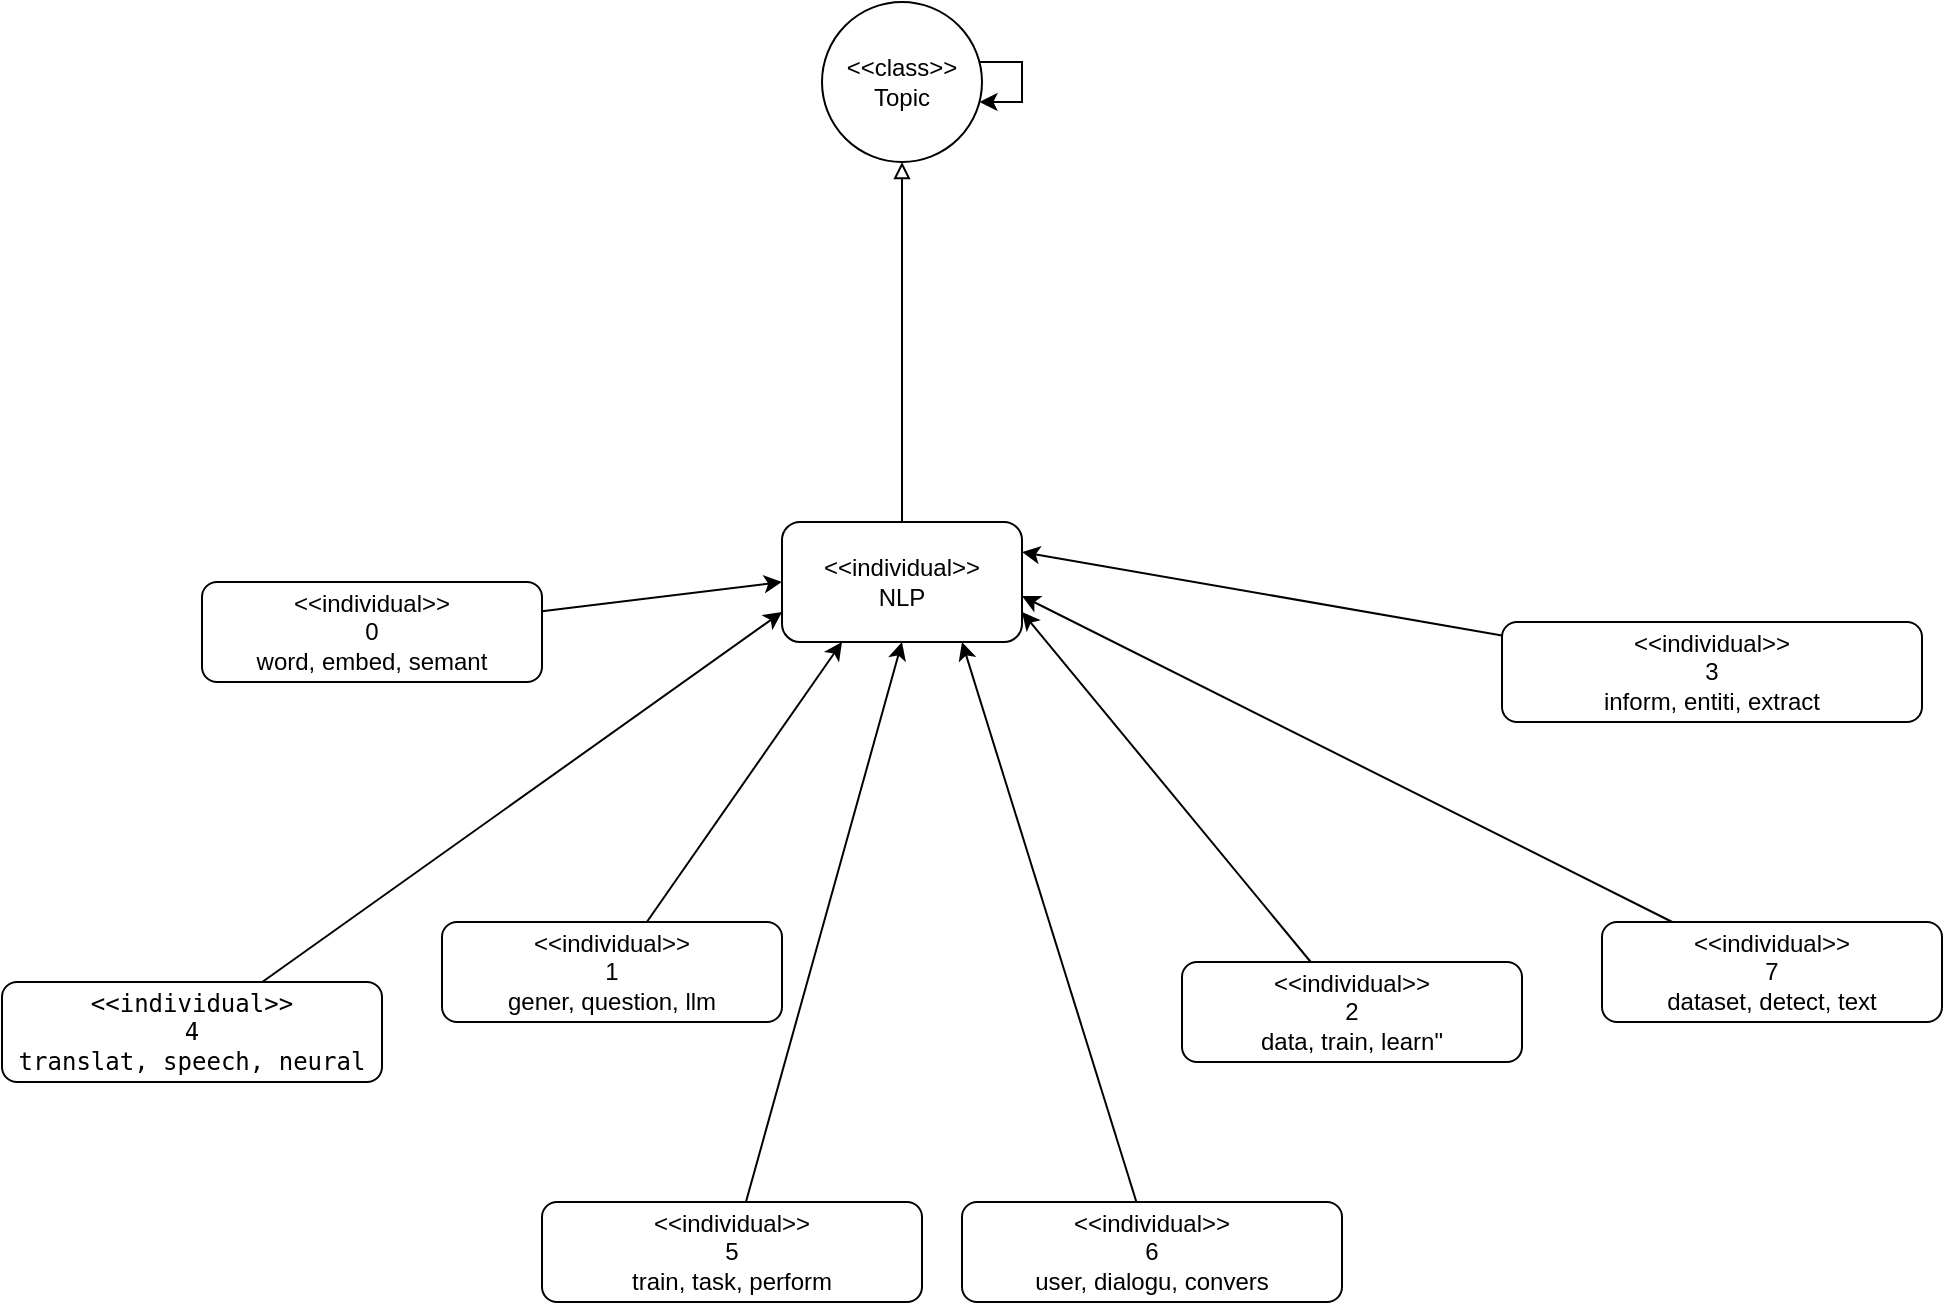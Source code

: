 <mxfile version="24.4.13" type="device">
  <diagram name="Seite-1" id="grgdsM75gmRHkkBOok7w">
    <mxGraphModel dx="1354" dy="1051" grid="1" gridSize="10" guides="1" tooltips="1" connect="1" arrows="1" fold="1" page="1" pageScale="1" pageWidth="1169" pageHeight="1654" math="0" shadow="0">
      <root>
        <mxCell id="0" />
        <mxCell id="1" parent="0" />
        <mxCell id="BZjcEhGuLW8aBq4DadZO-21" style="rounded=0;orthogonalLoop=1;jettySize=auto;html=1;entryX=0.5;entryY=1;entryDx=0;entryDy=0;endArrow=block;endFill=0;" edge="1" parent="1" source="BZjcEhGuLW8aBq4DadZO-1" target="BZjcEhGuLW8aBq4DadZO-18">
          <mxGeometry relative="1" as="geometry" />
        </mxCell>
        <mxCell id="BZjcEhGuLW8aBq4DadZO-1" value="&amp;lt;&amp;lt;individual&amp;gt;&amp;gt;&lt;br&gt;NLP" style="rounded=1;whiteSpace=wrap;html=1;" vertex="1" parent="1">
          <mxGeometry x="430" y="380" width="120" height="60" as="geometry" />
        </mxCell>
        <mxCell id="BZjcEhGuLW8aBq4DadZO-3" style="rounded=0;orthogonalLoop=1;jettySize=auto;html=1;entryX=0;entryY=0.5;entryDx=0;entryDy=0;" edge="1" parent="1" source="BZjcEhGuLW8aBq4DadZO-2" target="BZjcEhGuLW8aBq4DadZO-1">
          <mxGeometry relative="1" as="geometry" />
        </mxCell>
        <mxCell id="BZjcEhGuLW8aBq4DadZO-2" value="&amp;lt;&amp;lt;individual&amp;gt;&amp;gt;&lt;br&gt;0&lt;br&gt;word, embed, semant" style="rounded=1;whiteSpace=wrap;html=1;" vertex="1" parent="1">
          <mxGeometry x="140" y="410" width="170" height="50" as="geometry" />
        </mxCell>
        <mxCell id="BZjcEhGuLW8aBq4DadZO-5" style="rounded=0;orthogonalLoop=1;jettySize=auto;html=1;entryX=0.25;entryY=1;entryDx=0;entryDy=0;" edge="1" parent="1" source="BZjcEhGuLW8aBq4DadZO-4" target="BZjcEhGuLW8aBq4DadZO-1">
          <mxGeometry relative="1" as="geometry" />
        </mxCell>
        <mxCell id="BZjcEhGuLW8aBq4DadZO-4" value="&amp;lt;&amp;lt;individual&amp;gt;&amp;gt;&lt;br&gt;1&lt;br&gt;gener, question, llm" style="rounded=1;whiteSpace=wrap;html=1;" vertex="1" parent="1">
          <mxGeometry x="260" y="580" width="170" height="50" as="geometry" />
        </mxCell>
        <mxCell id="BZjcEhGuLW8aBq4DadZO-7" style="rounded=0;orthogonalLoop=1;jettySize=auto;html=1;entryX=1;entryY=0.75;entryDx=0;entryDy=0;" edge="1" parent="1" source="BZjcEhGuLW8aBq4DadZO-6" target="BZjcEhGuLW8aBq4DadZO-1">
          <mxGeometry relative="1" as="geometry" />
        </mxCell>
        <mxCell id="BZjcEhGuLW8aBq4DadZO-6" value="&amp;lt;&amp;lt;individual&amp;gt;&amp;gt;&lt;br&gt;2&lt;br&gt;data, train, learn&quot;" style="rounded=1;whiteSpace=wrap;html=1;" vertex="1" parent="1">
          <mxGeometry x="630" y="600" width="170" height="50" as="geometry" />
        </mxCell>
        <mxCell id="BZjcEhGuLW8aBq4DadZO-9" style="rounded=0;orthogonalLoop=1;jettySize=auto;html=1;entryX=1;entryY=0.25;entryDx=0;entryDy=0;" edge="1" parent="1" source="BZjcEhGuLW8aBq4DadZO-8" target="BZjcEhGuLW8aBq4DadZO-1">
          <mxGeometry relative="1" as="geometry" />
        </mxCell>
        <mxCell id="BZjcEhGuLW8aBq4DadZO-8" value="&amp;lt;&amp;lt;individual&amp;gt;&amp;gt;&lt;br&gt;3&lt;br&gt;inform, entiti, extract" style="rounded=1;whiteSpace=wrap;html=1;" vertex="1" parent="1">
          <mxGeometry x="790" y="430" width="210" height="50" as="geometry" />
        </mxCell>
        <mxCell id="BZjcEhGuLW8aBq4DadZO-11" style="rounded=0;orthogonalLoop=1;jettySize=auto;html=1;entryX=0;entryY=0.75;entryDx=0;entryDy=0;" edge="1" parent="1" source="BZjcEhGuLW8aBq4DadZO-10" target="BZjcEhGuLW8aBq4DadZO-1">
          <mxGeometry relative="1" as="geometry">
            <mxPoint x="420" y="440" as="targetPoint" />
          </mxGeometry>
        </mxCell>
        <mxCell id="BZjcEhGuLW8aBq4DadZO-10" value="&lt;pre&gt;&amp;lt;&amp;lt;individual&amp;gt;&amp;gt;&lt;br&gt;4&lt;br&gt;translat, speech, neural&lt;/pre&gt;" style="rounded=1;whiteSpace=wrap;html=1;" vertex="1" parent="1">
          <mxGeometry x="40" y="610" width="190" height="50" as="geometry" />
        </mxCell>
        <mxCell id="BZjcEhGuLW8aBq4DadZO-13" style="rounded=0;orthogonalLoop=1;jettySize=auto;html=1;entryX=0.5;entryY=1;entryDx=0;entryDy=0;" edge="1" parent="1" source="BZjcEhGuLW8aBq4DadZO-12" target="BZjcEhGuLW8aBq4DadZO-1">
          <mxGeometry relative="1" as="geometry" />
        </mxCell>
        <mxCell id="BZjcEhGuLW8aBq4DadZO-12" value="&amp;lt;&amp;lt;individual&amp;gt;&amp;gt;&lt;br&gt;5&lt;br&gt;train, task, perform" style="rounded=1;whiteSpace=wrap;html=1;" vertex="1" parent="1">
          <mxGeometry x="310" y="720" width="190" height="50" as="geometry" />
        </mxCell>
        <mxCell id="BZjcEhGuLW8aBq4DadZO-15" style="rounded=0;orthogonalLoop=1;jettySize=auto;html=1;entryX=0.75;entryY=1;entryDx=0;entryDy=0;" edge="1" parent="1" source="BZjcEhGuLW8aBq4DadZO-14" target="BZjcEhGuLW8aBq4DadZO-1">
          <mxGeometry relative="1" as="geometry" />
        </mxCell>
        <mxCell id="BZjcEhGuLW8aBq4DadZO-14" value="&amp;lt;&amp;lt;individual&amp;gt;&amp;gt;&lt;br&gt;6&lt;br&gt;user, dialogu, convers" style="rounded=1;whiteSpace=wrap;html=1;" vertex="1" parent="1">
          <mxGeometry x="520" y="720" width="190" height="50" as="geometry" />
        </mxCell>
        <mxCell id="BZjcEhGuLW8aBq4DadZO-16" value="&amp;lt;&amp;lt;individual&amp;gt;&amp;gt;&lt;br&gt;7&lt;br&gt;dataset, detect, text" style="rounded=1;whiteSpace=wrap;html=1;" vertex="1" parent="1">
          <mxGeometry x="840" y="580" width="170" height="50" as="geometry" />
        </mxCell>
        <mxCell id="BZjcEhGuLW8aBq4DadZO-17" style="rounded=0;orthogonalLoop=1;jettySize=auto;html=1;entryX=1;entryY=0.617;entryDx=0;entryDy=0;entryPerimeter=0;" edge="1" parent="1" source="BZjcEhGuLW8aBq4DadZO-16" target="BZjcEhGuLW8aBq4DadZO-1">
          <mxGeometry relative="1" as="geometry" />
        </mxCell>
        <mxCell id="BZjcEhGuLW8aBq4DadZO-18" value="&lt;div&gt;&amp;lt;&amp;lt;class&amp;gt;&amp;gt;&lt;/div&gt;&lt;div&gt;Topic&lt;br&gt;&lt;/div&gt;" style="ellipse;whiteSpace=wrap;html=1;aspect=fixed;" vertex="1" parent="1">
          <mxGeometry x="450" y="120" width="80" height="80" as="geometry" />
        </mxCell>
        <mxCell id="BZjcEhGuLW8aBq4DadZO-20" style="edgeStyle=orthogonalEdgeStyle;rounded=0;orthogonalLoop=1;jettySize=auto;html=1;" edge="1" parent="1" source="BZjcEhGuLW8aBq4DadZO-18" target="BZjcEhGuLW8aBq4DadZO-18">
          <mxGeometry relative="1" as="geometry" />
        </mxCell>
      </root>
    </mxGraphModel>
  </diagram>
</mxfile>
